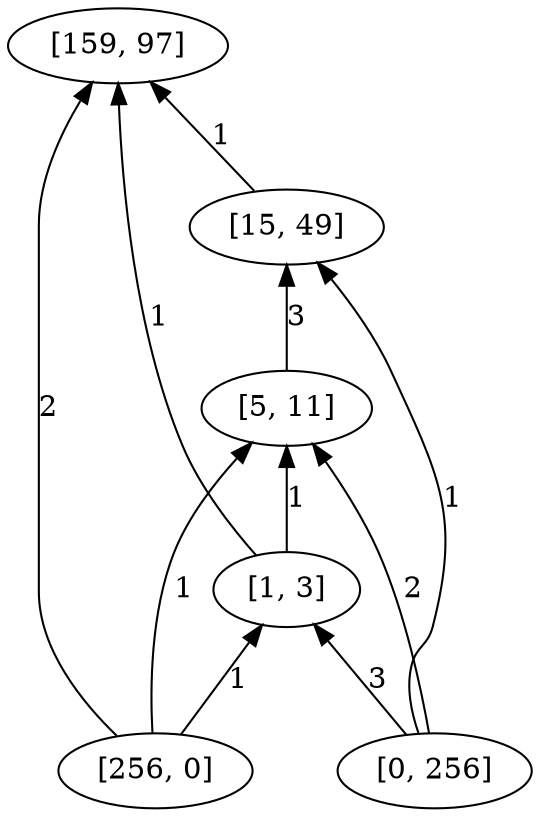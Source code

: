 digraph "DD" { 
rankdir = "BT" 
graph [ ordering = "out"];
5001 -> 1[label = "2"];
5001 -> 3[label = "1"];
5001 -> 4[label = "1"];
5002 -> 2[label = "1"];
5002 -> 3[label = "2"];
5002 -> 4[label = "3"];
2 -> 1[label = "1"];
3 -> 2[label = "3"];
4 -> 1[label = "1"];
4 -> 3[label = "1"];
5001 [label = "[256, 0]",  shape = oval]
5002 [label = "[0, 256]",  shape = oval]
1 [label = "[159, 97]",  shape = oval]
2 [label = "[15, 49]",  shape = oval]
3 [label = "[5, 11]",  shape = oval]
4 [label = "[1, 3]",  shape = oval]
}
